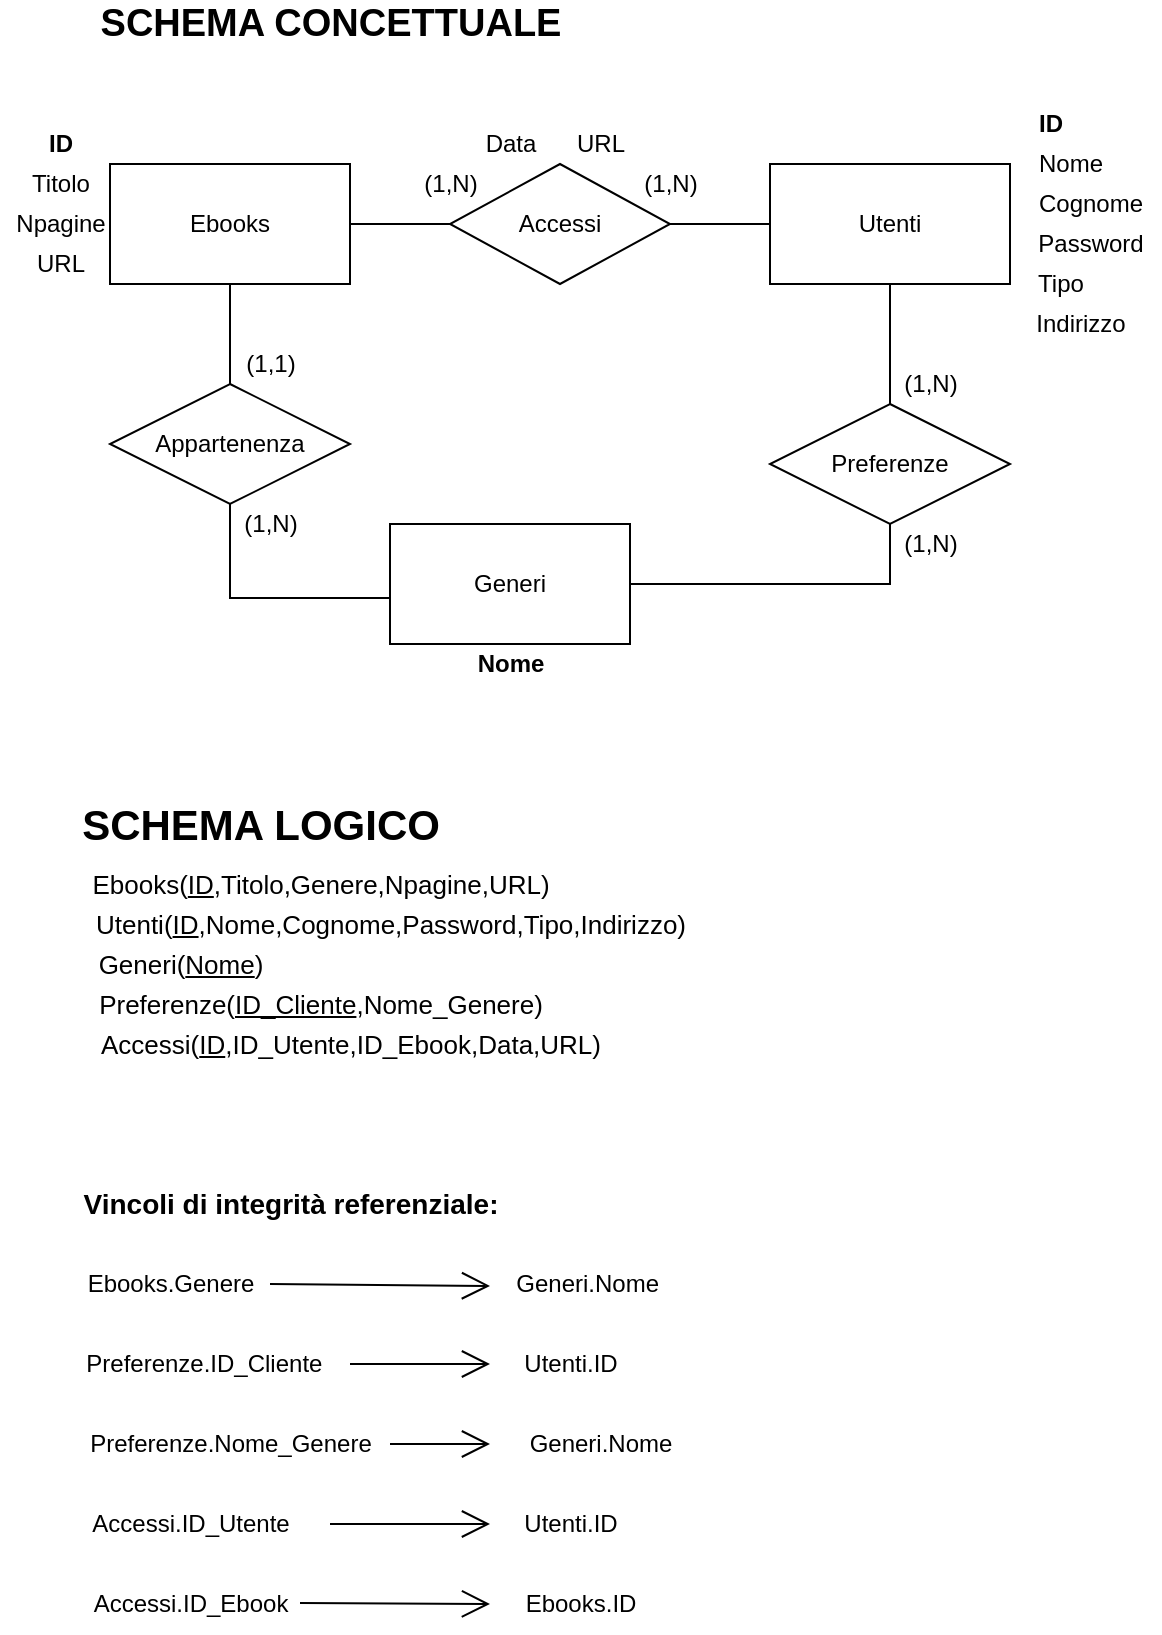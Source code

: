 <mxfile version="13.10.9" type="device"><diagram id="CX1uHdW-mFajxbYxlWNK" name="Page-1"><mxGraphModel dx="505" dy="581" grid="1" gridSize="10" guides="1" tooltips="1" connect="1" arrows="1" fold="1" page="1" pageScale="1" pageWidth="827" pageHeight="1169" math="0" shadow="0"><root><mxCell id="0"/><mxCell id="1" parent="0"/><mxCell id="CkpyHC88MDO1zRTYUO8q-1" value="Ebooks" style="rounded=0;whiteSpace=wrap;html=1;" vertex="1" parent="1"><mxGeometry x="100" y="100" width="120" height="60" as="geometry"/></mxCell><mxCell id="CkpyHC88MDO1zRTYUO8q-2" value="Utenti" style="rounded=0;whiteSpace=wrap;html=1;" vertex="1" parent="1"><mxGeometry x="430" y="100" width="120" height="60" as="geometry"/></mxCell><mxCell id="CkpyHC88MDO1zRTYUO8q-8" style="edgeStyle=orthogonalEdgeStyle;rounded=0;orthogonalLoop=1;jettySize=auto;html=1;entryX=0.5;entryY=1;entryDx=0;entryDy=0;endArrow=none;endFill=0;" edge="1" parent="1" source="CkpyHC88MDO1zRTYUO8q-3" target="CkpyHC88MDO1zRTYUO8q-7"><mxGeometry relative="1" as="geometry"/></mxCell><mxCell id="CkpyHC88MDO1zRTYUO8q-3" value="Generi" style="rounded=0;whiteSpace=wrap;html=1;" vertex="1" parent="1"><mxGeometry x="240" y="280" width="120" height="60" as="geometry"/></mxCell><mxCell id="CkpyHC88MDO1zRTYUO8q-9" style="edgeStyle=orthogonalEdgeStyle;rounded=0;orthogonalLoop=1;jettySize=auto;html=1;entryX=0.5;entryY=1;entryDx=0;entryDy=0;endArrow=none;endFill=0;" edge="1" parent="1" source="CkpyHC88MDO1zRTYUO8q-7" target="CkpyHC88MDO1zRTYUO8q-2"><mxGeometry relative="1" as="geometry"/></mxCell><mxCell id="CkpyHC88MDO1zRTYUO8q-7" value="Preferenze" style="shape=rhombus;perimeter=rhombusPerimeter;whiteSpace=wrap;html=1;align=center;" vertex="1" parent="1"><mxGeometry x="430" y="220" width="120" height="60" as="geometry"/></mxCell><mxCell id="CkpyHC88MDO1zRTYUO8q-12" style="edgeStyle=orthogonalEdgeStyle;rounded=0;orthogonalLoop=1;jettySize=auto;html=1;endArrow=none;endFill=0;entryX=0.5;entryY=1;entryDx=0;entryDy=0;" edge="1" parent="1" source="CkpyHC88MDO1zRTYUO8q-11" target="CkpyHC88MDO1zRTYUO8q-1"><mxGeometry relative="1" as="geometry"><mxPoint x="160" y="170" as="targetPoint"/></mxGeometry></mxCell><mxCell id="CkpyHC88MDO1zRTYUO8q-14" style="edgeStyle=orthogonalEdgeStyle;rounded=0;orthogonalLoop=1;jettySize=auto;html=1;exitX=0.5;exitY=1;exitDx=0;exitDy=0;entryX=0;entryY=0.617;entryDx=0;entryDy=0;entryPerimeter=0;endArrow=none;endFill=0;" edge="1" parent="1" source="CkpyHC88MDO1zRTYUO8q-11" target="CkpyHC88MDO1zRTYUO8q-3"><mxGeometry relative="1" as="geometry"/></mxCell><mxCell id="CkpyHC88MDO1zRTYUO8q-11" value="Appartenenza" style="shape=rhombus;perimeter=rhombusPerimeter;whiteSpace=wrap;html=1;align=center;" vertex="1" parent="1"><mxGeometry x="100" y="210" width="120" height="60" as="geometry"/></mxCell><mxCell id="CkpyHC88MDO1zRTYUO8q-17" style="edgeStyle=orthogonalEdgeStyle;rounded=0;orthogonalLoop=1;jettySize=auto;html=1;entryX=0;entryY=0.5;entryDx=0;entryDy=0;endArrow=none;endFill=0;" edge="1" parent="1" source="CkpyHC88MDO1zRTYUO8q-15" target="CkpyHC88MDO1zRTYUO8q-2"><mxGeometry relative="1" as="geometry"/></mxCell><mxCell id="CkpyHC88MDO1zRTYUO8q-18" style="edgeStyle=orthogonalEdgeStyle;rounded=0;orthogonalLoop=1;jettySize=auto;html=1;entryX=1;entryY=0.5;entryDx=0;entryDy=0;endArrow=none;endFill=0;" edge="1" parent="1" source="CkpyHC88MDO1zRTYUO8q-15" target="CkpyHC88MDO1zRTYUO8q-1"><mxGeometry relative="1" as="geometry"/></mxCell><mxCell id="CkpyHC88MDO1zRTYUO8q-15" value="Accessi" style="shape=rhombus;perimeter=rhombusPerimeter;whiteSpace=wrap;html=1;align=center;" vertex="1" parent="1"><mxGeometry x="270" y="100" width="110" height="60" as="geometry"/></mxCell><mxCell id="CkpyHC88MDO1zRTYUO8q-19" value="(1,N)" style="text;html=1;align=center;verticalAlign=middle;resizable=0;points=[];autosize=1;" vertex="1" parent="1"><mxGeometry x="250" y="100" width="40" height="20" as="geometry"/></mxCell><mxCell id="CkpyHC88MDO1zRTYUO8q-20" value="(1,N)" style="text;html=1;align=center;verticalAlign=middle;resizable=0;points=[];autosize=1;" vertex="1" parent="1"><mxGeometry x="360" y="100" width="40" height="20" as="geometry"/></mxCell><mxCell id="CkpyHC88MDO1zRTYUO8q-21" value="(1,N)" style="text;html=1;align=center;verticalAlign=middle;resizable=0;points=[];autosize=1;" vertex="1" parent="1"><mxGeometry x="490" y="200" width="40" height="20" as="geometry"/></mxCell><mxCell id="CkpyHC88MDO1zRTYUO8q-22" value="(1,N)" style="text;html=1;align=center;verticalAlign=middle;resizable=0;points=[];autosize=1;" vertex="1" parent="1"><mxGeometry x="490" y="280" width="40" height="20" as="geometry"/></mxCell><mxCell id="CkpyHC88MDO1zRTYUO8q-23" value="(1,1)" style="text;html=1;align=center;verticalAlign=middle;resizable=0;points=[];autosize=1;" vertex="1" parent="1"><mxGeometry x="160" y="190" width="40" height="20" as="geometry"/></mxCell><mxCell id="CkpyHC88MDO1zRTYUO8q-24" value="(1,N)&lt;br&gt;" style="text;html=1;align=center;verticalAlign=middle;resizable=0;points=[];autosize=1;" vertex="1" parent="1"><mxGeometry x="160" y="270" width="40" height="20" as="geometry"/></mxCell><mxCell id="CkpyHC88MDO1zRTYUO8q-25" value="ID" style="text;html=1;align=center;verticalAlign=middle;resizable=0;points=[];autosize=1;fontStyle=1" vertex="1" parent="1"><mxGeometry x="555" y="70" width="30" height="20" as="geometry"/></mxCell><mxCell id="CkpyHC88MDO1zRTYUO8q-26" value="ID" style="text;html=1;align=center;verticalAlign=middle;resizable=0;points=[];autosize=1;fontStyle=1" vertex="1" parent="1"><mxGeometry x="60" y="80" width="30" height="20" as="geometry"/></mxCell><mxCell id="CkpyHC88MDO1zRTYUO8q-27" value="Titolo&lt;br&gt;" style="text;html=1;align=center;verticalAlign=middle;resizable=0;points=[];autosize=1;" vertex="1" parent="1"><mxGeometry x="55" y="100" width="40" height="20" as="geometry"/></mxCell><mxCell id="CkpyHC88MDO1zRTYUO8q-32" value="Npagine" style="text;html=1;align=center;verticalAlign=middle;resizable=0;points=[];autosize=1;" vertex="1" parent="1"><mxGeometry x="45" y="120" width="60" height="20" as="geometry"/></mxCell><mxCell id="CkpyHC88MDO1zRTYUO8q-33" value="URL&lt;br&gt;" style="text;html=1;align=center;verticalAlign=middle;resizable=0;points=[];autosize=1;" vertex="1" parent="1"><mxGeometry x="55" y="140" width="40" height="20" as="geometry"/></mxCell><mxCell id="CkpyHC88MDO1zRTYUO8q-36" value="Nome" style="text;html=1;align=center;verticalAlign=middle;resizable=0;points=[];autosize=1;" vertex="1" parent="1"><mxGeometry x="555" y="90" width="50" height="20" as="geometry"/></mxCell><mxCell id="CkpyHC88MDO1zRTYUO8q-37" value="Cognome" style="text;html=1;align=center;verticalAlign=middle;resizable=0;points=[];autosize=1;" vertex="1" parent="1"><mxGeometry x="555" y="110" width="70" height="20" as="geometry"/></mxCell><mxCell id="CkpyHC88MDO1zRTYUO8q-38" value="Password&lt;br&gt;" style="text;html=1;align=center;verticalAlign=middle;resizable=0;points=[];autosize=1;" vertex="1" parent="1"><mxGeometry x="555" y="130" width="70" height="20" as="geometry"/></mxCell><mxCell id="CkpyHC88MDO1zRTYUO8q-41" value="Tipo" style="text;html=1;align=center;verticalAlign=middle;resizable=0;points=[];autosize=1;" vertex="1" parent="1"><mxGeometry x="555" y="150" width="40" height="20" as="geometry"/></mxCell><mxCell id="CkpyHC88MDO1zRTYUO8q-42" value="Indirizzo&lt;br&gt;" style="text;html=1;align=center;verticalAlign=middle;resizable=0;points=[];autosize=1;" vertex="1" parent="1"><mxGeometry x="555" y="170" width="60" height="20" as="geometry"/></mxCell><mxCell id="CkpyHC88MDO1zRTYUO8q-43" value="Nome" style="text;html=1;align=center;verticalAlign=middle;resizable=0;points=[];autosize=1;fontStyle=1" vertex="1" parent="1"><mxGeometry x="275" y="340" width="50" height="20" as="geometry"/></mxCell><mxCell id="CkpyHC88MDO1zRTYUO8q-44" value="Data" style="text;html=1;align=center;verticalAlign=middle;resizable=0;points=[];autosize=1;" vertex="1" parent="1"><mxGeometry x="280" y="80" width="40" height="20" as="geometry"/></mxCell><mxCell id="CkpyHC88MDO1zRTYUO8q-45" value="URL" style="text;html=1;align=center;verticalAlign=middle;resizable=0;points=[];autosize=1;" vertex="1" parent="1"><mxGeometry x="325" y="80" width="40" height="20" as="geometry"/></mxCell><mxCell id="CkpyHC88MDO1zRTYUO8q-47" value="&lt;font style=&quot;font-size: 13px&quot;&gt;Ebooks(&lt;u&gt;ID&lt;/u&gt;,Titolo,Genere,Npagine,URL)&lt;/font&gt;" style="text;html=1;align=center;verticalAlign=middle;resizable=0;points=[];autosize=1;" vertex="1" parent="1"><mxGeometry x="85" y="450" width="240" height="20" as="geometry"/></mxCell><mxCell id="CkpyHC88MDO1zRTYUO8q-49" value="&lt;font style=&quot;font-size: 13px&quot;&gt;Utenti(&lt;u&gt;ID&lt;/u&gt;,Nome,Cognome,Password,Tipo,Indirizzo)&lt;/font&gt;" style="text;html=1;align=center;verticalAlign=middle;resizable=0;points=[];autosize=1;" vertex="1" parent="1"><mxGeometry x="85" y="470" width="310" height="20" as="geometry"/></mxCell><mxCell id="CkpyHC88MDO1zRTYUO8q-50" value="&lt;font style=&quot;font-size: 13px&quot;&gt;Generi(&lt;u&gt;Nome&lt;/u&gt;)&lt;/font&gt;" style="text;html=1;align=center;verticalAlign=middle;resizable=0;points=[];autosize=1;" vertex="1" parent="1"><mxGeometry x="85" y="490" width="100" height="20" as="geometry"/></mxCell><mxCell id="CkpyHC88MDO1zRTYUO8q-51" value="&lt;font style=&quot;font-size: 13px&quot;&gt;Preferenze(&lt;u&gt;ID_Cliente&lt;/u&gt;,Nome_Genere)&lt;/font&gt;" style="text;html=1;align=center;verticalAlign=middle;resizable=0;points=[];autosize=1;" vertex="1" parent="1"><mxGeometry x="85" y="510" width="240" height="20" as="geometry"/></mxCell><mxCell id="CkpyHC88MDO1zRTYUO8q-53" value="&lt;font style=&quot;font-size: 13px&quot;&gt;Accessi(&lt;u&gt;ID&lt;/u&gt;,ID_Utente,ID_Ebook,Data,URL)&lt;/font&gt;" style="text;html=1;align=center;verticalAlign=middle;resizable=0;points=[];autosize=1;" vertex="1" parent="1"><mxGeometry x="85" y="530" width="270" height="20" as="geometry"/></mxCell><mxCell id="CkpyHC88MDO1zRTYUO8q-54" value="&lt;font style=&quot;font-size: 21px&quot;&gt;&lt;b&gt;SCHEMA LOGICO&lt;/b&gt;&lt;/font&gt;" style="text;html=1;align=center;verticalAlign=middle;resizable=0;points=[];autosize=1;" vertex="1" parent="1"><mxGeometry x="80" y="420" width="190" height="20" as="geometry"/></mxCell><mxCell id="CkpyHC88MDO1zRTYUO8q-55" value="&lt;font size=&quot;1&quot;&gt;&lt;b style=&quot;font-size: 19px&quot;&gt;SCHEMA CONCETTUALE&lt;/b&gt;&lt;/font&gt;" style="text;html=1;align=center;verticalAlign=middle;resizable=0;points=[];autosize=1;" vertex="1" parent="1"><mxGeometry x="85" y="20" width="250" height="20" as="geometry"/></mxCell><mxCell id="CkpyHC88MDO1zRTYUO8q-56" value="&lt;b&gt;&lt;font style=&quot;font-size: 14px&quot;&gt;Vincoli di integrità referenziale:&lt;/font&gt;&lt;/b&gt;" style="text;html=1;align=center;verticalAlign=middle;resizable=0;points=[];autosize=1;" vertex="1" parent="1"><mxGeometry x="80" y="610" width="220" height="20" as="geometry"/></mxCell><mxCell id="CkpyHC88MDO1zRTYUO8q-57" value="Ebooks.Genere&lt;br&gt;" style="text;html=1;align=center;verticalAlign=middle;resizable=0;points=[];autosize=1;" vertex="1" parent="1"><mxGeometry x="80" y="650" width="100" height="20" as="geometry"/></mxCell><mxCell id="CkpyHC88MDO1zRTYUO8q-58" value="Preferenze.ID_Cliente &amp;nbsp; &amp;nbsp;&amp;nbsp;" style="text;html=1;align=center;verticalAlign=middle;resizable=0;points=[];autosize=1;" vertex="1" parent="1"><mxGeometry x="80" y="690" width="150" height="20" as="geometry"/></mxCell><mxCell id="CkpyHC88MDO1zRTYUO8q-59" value="&amp;nbsp; Generi.Nome" style="text;html=1;align=center;verticalAlign=middle;resizable=0;points=[];autosize=1;" vertex="1" parent="1"><mxGeometry x="290" y="650" width="90" height="20" as="geometry"/></mxCell><mxCell id="CkpyHC88MDO1zRTYUO8q-60" value="" style="endArrow=open;endFill=1;endSize=12;html=1;entryX=0;entryY=0.55;entryDx=0;entryDy=0;entryPerimeter=0;" edge="1" parent="1" target="CkpyHC88MDO1zRTYUO8q-59"><mxGeometry width="160" relative="1" as="geometry"><mxPoint x="180" y="660" as="sourcePoint"/><mxPoint x="240" y="660" as="targetPoint"/></mxGeometry></mxCell><mxCell id="CkpyHC88MDO1zRTYUO8q-61" value="Utenti.ID" style="text;html=1;align=center;verticalAlign=middle;resizable=0;points=[];autosize=1;" vertex="1" parent="1"><mxGeometry x="300" y="690" width="60" height="20" as="geometry"/></mxCell><mxCell id="CkpyHC88MDO1zRTYUO8q-62" value="" style="endArrow=open;endFill=1;endSize=12;html=1;" edge="1" parent="1"><mxGeometry width="160" relative="1" as="geometry"><mxPoint x="220" y="700" as="sourcePoint"/><mxPoint x="290" y="700" as="targetPoint"/></mxGeometry></mxCell><mxCell id="CkpyHC88MDO1zRTYUO8q-63" value="Preferenze.Nome_Genere" style="text;html=1;align=center;verticalAlign=middle;resizable=0;points=[];autosize=1;" vertex="1" parent="1"><mxGeometry x="80" y="730" width="160" height="20" as="geometry"/></mxCell><mxCell id="CkpyHC88MDO1zRTYUO8q-64" value="Generi.Nome" style="text;html=1;align=center;verticalAlign=middle;resizable=0;points=[];autosize=1;" vertex="1" parent="1"><mxGeometry x="300" y="730" width="90" height="20" as="geometry"/></mxCell><mxCell id="CkpyHC88MDO1zRTYUO8q-65" value="" style="endArrow=open;endFill=1;endSize=12;html=1;" edge="1" parent="1" source="CkpyHC88MDO1zRTYUO8q-63"><mxGeometry width="160" relative="1" as="geometry"><mxPoint x="245" y="740" as="sourcePoint"/><mxPoint x="290" y="740" as="targetPoint"/></mxGeometry></mxCell><mxCell id="CkpyHC88MDO1zRTYUO8q-66" value="Accessi.ID_Utente" style="text;html=1;align=center;verticalAlign=middle;resizable=0;points=[];autosize=1;" vertex="1" parent="1"><mxGeometry x="85" y="770" width="110" height="20" as="geometry"/></mxCell><mxCell id="CkpyHC88MDO1zRTYUO8q-67" value="Utenti.ID" style="text;html=1;align=center;verticalAlign=middle;resizable=0;points=[];autosize=1;" vertex="1" parent="1"><mxGeometry x="300" y="770" width="60" height="20" as="geometry"/></mxCell><mxCell id="CkpyHC88MDO1zRTYUO8q-68" value="" style="endArrow=open;endFill=1;endSize=12;html=1;" edge="1" parent="1"><mxGeometry width="160" relative="1" as="geometry"><mxPoint x="210" y="780" as="sourcePoint"/><mxPoint x="290" y="780" as="targetPoint"/></mxGeometry></mxCell><mxCell id="CkpyHC88MDO1zRTYUO8q-70" value="Accessi.ID_Ebook" style="text;html=1;align=center;verticalAlign=middle;resizable=0;points=[];autosize=1;" vertex="1" parent="1"><mxGeometry x="85" y="810" width="110" height="20" as="geometry"/></mxCell><mxCell id="CkpyHC88MDO1zRTYUO8q-71" value="Ebooks.ID" style="text;html=1;align=center;verticalAlign=middle;resizable=0;points=[];autosize=1;" vertex="1" parent="1"><mxGeometry x="300" y="810" width="70" height="20" as="geometry"/></mxCell><mxCell id="CkpyHC88MDO1zRTYUO8q-72" value="" style="endArrow=open;endFill=1;endSize=12;html=1;" edge="1" parent="1"><mxGeometry width="160" relative="1" as="geometry"><mxPoint x="195" y="819.5" as="sourcePoint"/><mxPoint x="290" y="820" as="targetPoint"/></mxGeometry></mxCell></root></mxGraphModel></diagram></mxfile>
